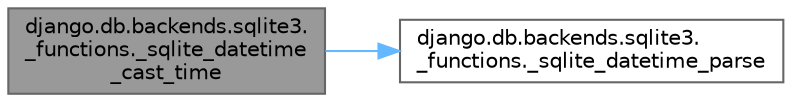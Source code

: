 digraph "django.db.backends.sqlite3._functions._sqlite_datetime_cast_time"
{
 // LATEX_PDF_SIZE
  bgcolor="transparent";
  edge [fontname=Helvetica,fontsize=10,labelfontname=Helvetica,labelfontsize=10];
  node [fontname=Helvetica,fontsize=10,shape=box,height=0.2,width=0.4];
  rankdir="LR";
  Node1 [id="Node000001",label="django.db.backends.sqlite3.\l_functions._sqlite_datetime\l_cast_time",height=0.2,width=0.4,color="gray40", fillcolor="grey60", style="filled", fontcolor="black",tooltip=" "];
  Node1 -> Node2 [id="edge1_Node000001_Node000002",color="steelblue1",style="solid",tooltip=" "];
  Node2 [id="Node000002",label="django.db.backends.sqlite3.\l_functions._sqlite_datetime_parse",height=0.2,width=0.4,color="grey40", fillcolor="white", style="filled",URL="$namespacedjango_1_1db_1_1backends_1_1sqlite3_1_1__functions.html#a32d5fa03cfbb416c1032e3db7bc36cf5",tooltip=" "];
}
